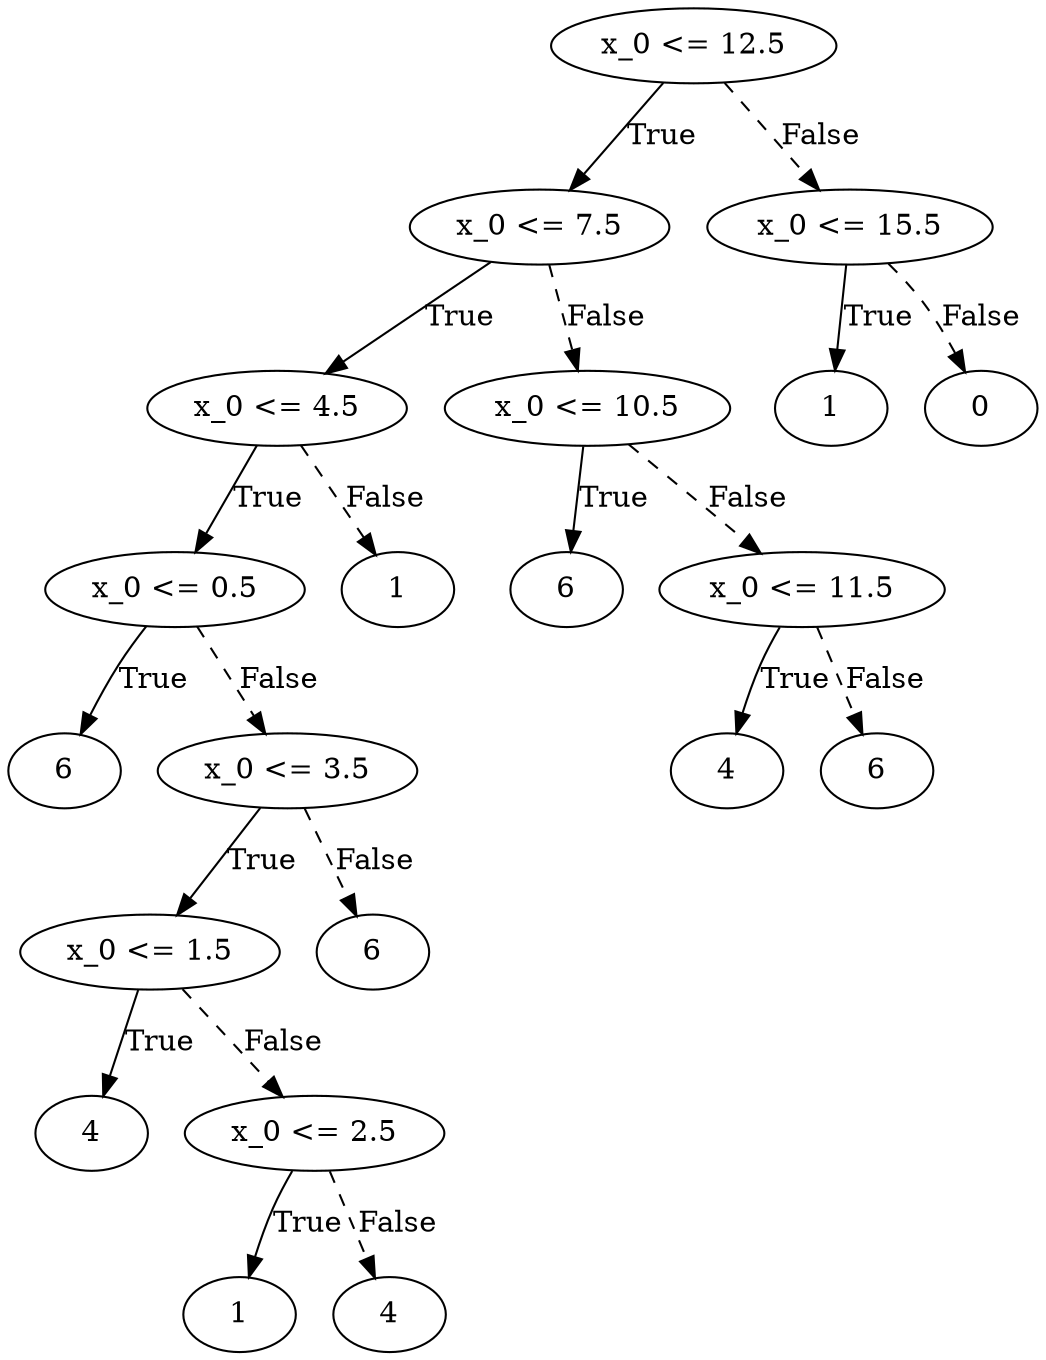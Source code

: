 digraph {
0 [label="x_0 <= 12.5"];
1 [label="x_0 <= 7.5"];
2 [label="x_0 <= 4.5"];
3 [label="x_0 <= 0.5"];
4 [label="6"];
3 -> 4 [label="True"];
5 [label="x_0 <= 3.5"];
6 [label="x_0 <= 1.5"];
7 [label="4"];
6 -> 7 [label="True"];
8 [label="x_0 <= 2.5"];
9 [label="1"];
8 -> 9 [label="True"];
10 [label="4"];
8 -> 10 [style="dashed", label="False"];
6 -> 8 [style="dashed", label="False"];
5 -> 6 [label="True"];
11 [label="6"];
5 -> 11 [style="dashed", label="False"];
3 -> 5 [style="dashed", label="False"];
2 -> 3 [label="True"];
12 [label="1"];
2 -> 12 [style="dashed", label="False"];
1 -> 2 [label="True"];
13 [label="x_0 <= 10.5"];
14 [label="6"];
13 -> 14 [label="True"];
15 [label="x_0 <= 11.5"];
16 [label="4"];
15 -> 16 [label="True"];
17 [label="6"];
15 -> 17 [style="dashed", label="False"];
13 -> 15 [style="dashed", label="False"];
1 -> 13 [style="dashed", label="False"];
0 -> 1 [label="True"];
18 [label="x_0 <= 15.5"];
19 [label="1"];
18 -> 19 [label="True"];
20 [label="0"];
18 -> 20 [style="dashed", label="False"];
0 -> 18 [style="dashed", label="False"];

}